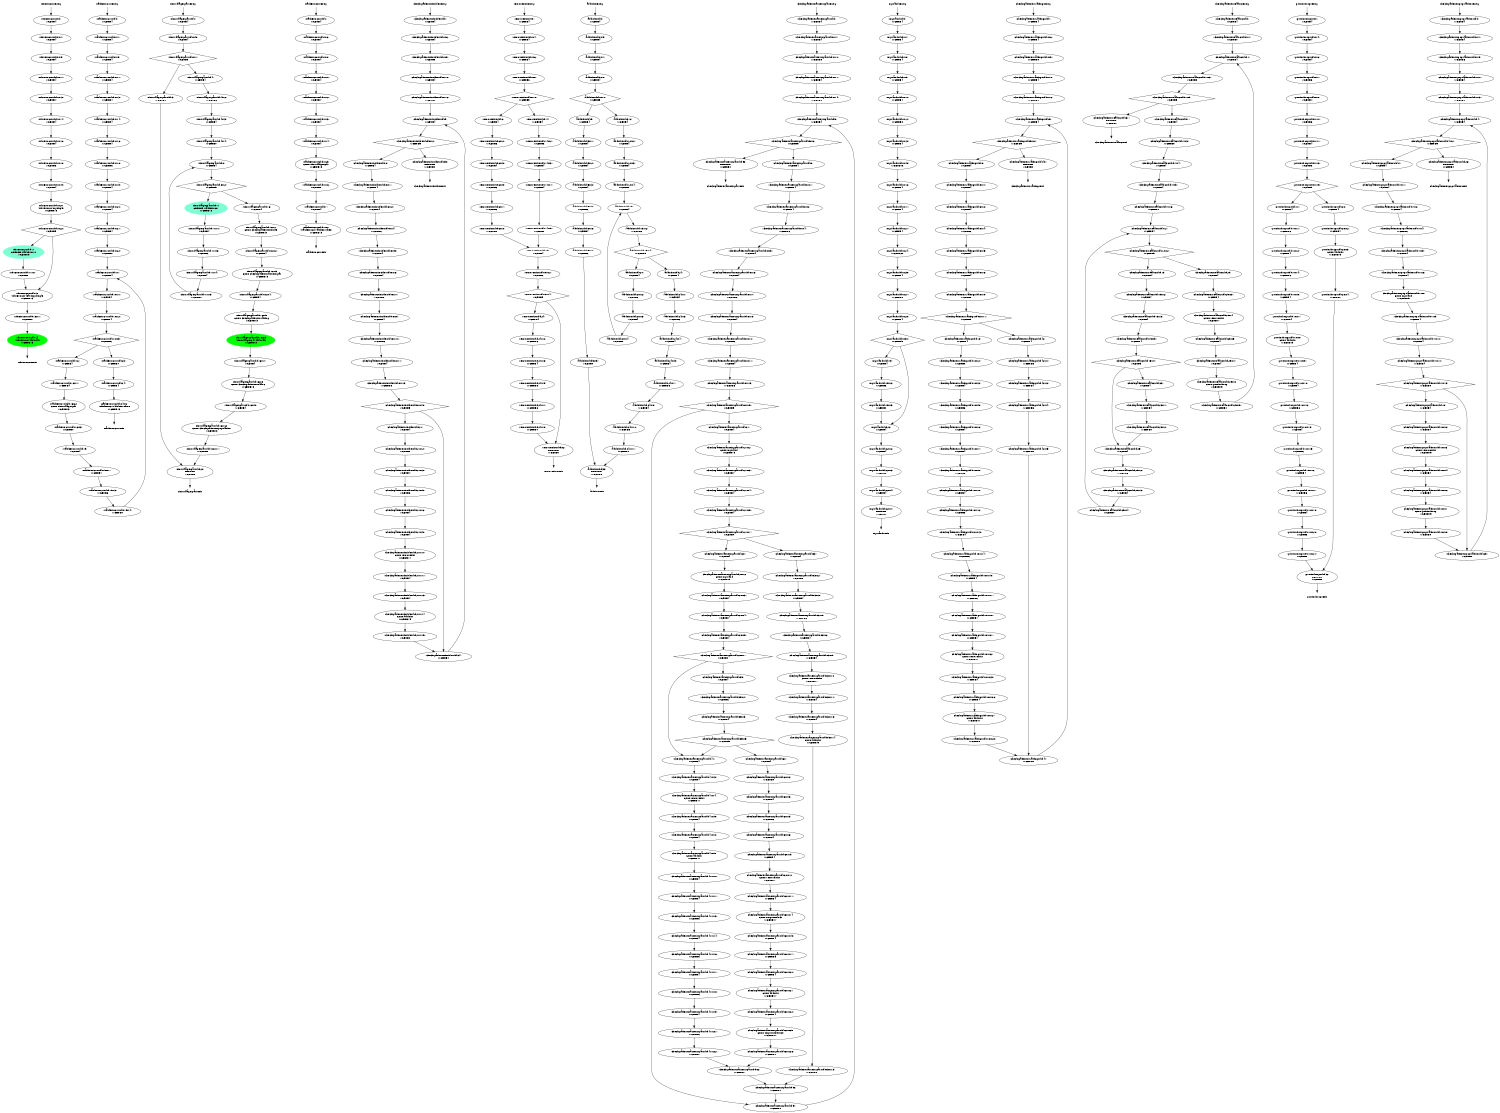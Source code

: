 digraph "CFG" {
fontsize=10;
orientation="portrait";
rankdir="TB";
size="10,8";
_thrFunc0___bb [fontsize=10, label="\"_thrFunc0___bb\"\nWCET=4", width="0.01"];
_thrFunc0___bb__7 [fontsize=10, label="\"_thrFunc0___bb__7\"\nWCET=4", width="0.01"];
_thrFunc0___bb__9 [fontsize=10, label="\"_thrFunc0___bb__9\"\nWCET=4", width="0.01"];
_thrFunc0___bb__11 [fontsize=10, label="\"_thrFunc0___bb__11\"\nWCET=4", width="0.01"];
_thrFunc0___bb__13 [fontsize=10, label="\"_thrFunc0___bb__13\"\nWCET=4", width="0.01"];
_thrFunc0___bb__14 [fontsize=10, label="\"_thrFunc0___bb__14\"\nWCET=4", width="0.01"];
_thrFunc0___bb__16 [fontsize=10, label="\"_thrFunc0___bb__16\"\nWCET=4", width="0.01"];
_thrFunc0___bb__18 [fontsize=10, label="\"_thrFunc0___bb__18\"\nWCET=6", width="0.01"];
_thrFunc0___bb__19 [fontsize=10, label="\"_thrFunc0___bb__19\"\nWCET=4", width="0.01"];
_thrFunc0___bb__20 [fontsize=10, label="_thrFunc0___bb__20\n(_thrFunc0_)mysingle\nWCET=13", width="0.01"];
_thrFunc0___bb__22 [fontsize=10, label="\"_thrFunc0___bb__22\"\nWCET=5", shape=diamond, width="0.01"];
_thrFunc0___bb11 [color=aquamarine, fontsize=10, label="_thrFunc0___bb11\nCREATE _taskFunc1_\nWCET=13", style=filled, width="0.01"];
_thrFunc0___bb11__1 [fontsize=10, label="\"_thrFunc0___bb11__1\"\nWCET=0", width="0.01"];
_thrFunc0___bb13 [fontsize=10, label="_thrFunc0___bb13\n(_thrFunc0_)leaving_single\nWCET=13", width="0.01"];
_thrFunc0___bb13__1 [fontsize=10, label="\"_thrFunc0___bb13__1\"\nWCET=0", width="0.01"];
_thrFunc0___bb14 [color=green, fontsize=10, label="_thrFunc0___bb14\n(_thrFunc0_)taskwait\nWCET=13", style=filled, width="0.01"];
_thrFunc0__entry [color="white", fontsize=10, height="0.01", label="_thrFunc0__entry", width="0.01"];
_thrFunc0__exit [color="white", fontsize=10, label="_thrFunc0__exit", width="0.01"];
_taskFunc1___bb [fontsize=10, label="\"_taskFunc1___bb\"\nWCET=4", width="0.01"];
_taskFunc1___bb__7 [fontsize=10, label="\"_taskFunc1___bb__7\"\nWCET=4", width="0.01"];
_taskFunc1___bb__9 [fontsize=10, label="\"_taskFunc1___bb__9\"\nWCET=4", width="0.01"];
_taskFunc1___bb__11 [fontsize=10, label="\"_taskFunc1___bb__11\"\nWCET=4", width="0.01"];
_taskFunc1___bb__13 [fontsize=10, label="\"_taskFunc1___bb__13\"\nWCET=4", width="0.01"];
_taskFunc1___bb__14 [fontsize=10, label="\"_taskFunc1___bb__14\"\nWCET=4", width="0.01"];
_taskFunc1___bb__16 [fontsize=10, label="\"_taskFunc1___bb__16\"\nWCET=4", width="0.01"];
_taskFunc1___bb__18 [fontsize=10, label="\"_taskFunc1___bb__18\"\nWCET=6", width="0.01"];
_taskFunc1___bb__19 [fontsize=10, label="\"_taskFunc1___bb__19\"\nWCET=4", width="0.01"];
_taskFunc1___bb__20 [fontsize=10, label="\"_taskFunc1___bb__20\"\nWCET=4", width="0.01"];
_taskFunc1___bb__21 [fontsize=10, label="\"_taskFunc1___bb__21\"\nWCET=4", width="0.01"];
_taskFunc1___bb__22 [fontsize=10, label="\"_taskFunc1___bb__22\"\nWCET=0", width="0.01"];
_taskFunc1___bb10 [fontsize=10, label="\"_taskFunc1___bb10\"\nWCET=4", width="0.01"];
_taskFunc1___bb10__1 [fontsize=10, label="\"_taskFunc1___bb10__1\"\nWCET=4", width="0.01"];
_taskFunc1___bb10__2 [fontsize=10, label="\"_taskFunc1___bb10__2\"\nWCET=4", width="0.01"];
_taskFunc1___bb10__5 [fontsize=10, label="\"_taskFunc1___bb10__5\"\nWCET=6", shape=diamond, width="0.01"];
_taskFunc1___bb16 [fontsize=10, label="\"_taskFunc1___bb16\"\nWCET=4", width="0.01"];
_taskFunc1___bb16__1 [fontsize=10, label="\"_taskFunc1___bb16__1\"\nWCET=4", width="0.01"];
_taskFunc1___bb16__2 [fontsize=10, label="_taskFunc1___bb16__2\nCALL sim_village_par\nWCET=13", width="0.01"];
_taskFunc1___bb16__3 [fontsize=10, label="\"_taskFunc1___bb16__3\"\nWCET=0", width="0.01"];
_taskFunc1___bb19 [fontsize=10, label="\"_taskFunc1___bb19\"\nWCET=4", width="0.01"];
_taskFunc1___bb19__1 [fontsize=10, label="\"_taskFunc1___bb19__1\"\nWCET=4", width="0.01"];
_taskFunc1___bb19__3 [fontsize=10, label="\"_taskFunc1___bb19__3\"\nWCET=6", width="0.01"];
_taskFunc1___bb19__4 [fontsize=10, label="\"_taskFunc1___bb19__4\"\nWCET=0", width="0.01"];
_taskFunc1___bb23 [fontsize=10, label="\"_taskFunc1___bb23\"\nWCET=0", width="0.01"];
_taskFunc1___bb24 [fontsize=10, label="\"_taskFunc1___bb24\"\nWCET=4", width="0.01"];
_taskFunc1___bb24__2 [fontsize=10, label="_taskFunc1___bb24__2\n(_taskFunc1_)taskenv_free\nWCET=13", width="0.01"];
_taskFunc1__entry [color="white", fontsize=10, height="0.01", label="_taskFunc1__entry", width="0.01"];
_taskFunc1__exit [color="white", fontsize=10, label="_taskFunc1__exit", width="0.01"];
sim_village_par__bb [fontsize=10, label="\"sim_village_par__bb\"\nWCET=4", width="0.01"];
sim_village_par__bb__5 [fontsize=10, label="\"sim_village_par__bb__5\"\nWCET=4", width="0.01"];
sim_village_par__bb__7 [fontsize=10, label="\"sim_village_par__bb__7\"\nWCET=5", shape=diamond, width="0.01"];
sim_village_par__bb3 [fontsize=10, label="\"sim_village_par__bb3\"\nWCET=0", width="0.01"];
sim_village_par__bb4 [fontsize=10, label="\"sim_village_par__bb4\"\nWCET=4", width="0.01"];
sim_village_par__bb4__2 [fontsize=10, label="\"sim_village_par__bb4__2\"\nWCET=6", width="0.01"];
sim_village_par__bb4__3 [fontsize=10, label="\"sim_village_par__bb4__3\"\nWCET=4", width="0.01"];
sim_village_par__bb4__4 [fontsize=10, label="\"sim_village_par__bb4__4\"\nWCET=0", width="0.01"];
sim_village_par__bb8 [fontsize=10, label="\"sim_village_par__bb8\"\nWCET=4", width="0.01"];
sim_village_par__bb8__2 [fontsize=10, label="\"sim_village_par__bb8__2\"\nWCET=5", shape=diamond, width="0.01"];
sim_village_par__bb11 [color=aquamarine, fontsize=10, label="sim_village_par__bb11\nCREATE _taskFunc0_\nWCET=13", style=filled, width="0.01"];
sim_village_par__bb11__1 [fontsize=10, label="\"sim_village_par__bb11__1\"\nWCET=4", width="0.01"];
sim_village_par__bb11__3 [fontsize=10, label="\"sim_village_par__bb11__3\"\nWCET=6", width="0.01"];
sim_village_par__bb11__4 [fontsize=10, label="\"sim_village_par__bb11__4\"\nWCET=4", width="0.01"];
sim_village_par__bb11__5 [fontsize=10, label="\"sim_village_par__bb11__5\"\nWCET=0", width="0.01"];
sim_village_par__bb16 [fontsize=10, label="\"sim_village_par__bb16\"\nWCET=4", width="0.01"];
sim_village_par__bb16__1 [fontsize=10, label="sim_village_par__bb16__1\nCALL check_patients_inside\nWCET=13", width="0.01"];
sim_village_par__bb16__2 [fontsize=10, label="\"sim_village_par__bb16__2\"\nWCET=4", width="0.01"];
sim_village_par__bb16__3 [fontsize=10, label="sim_village_par__bb16__3\nCALL check_patients_assess_par\nWCET=13", width="0.01"];
sim_village_par__bb16__4 [fontsize=10, label="\"sim_village_par__bb16__4\"\nWCET=4", width="0.01"];
sim_village_par__bb16__5 [fontsize=10, label="sim_village_par__bb16__5\nCALL check_patients_waiting\nWCET=13", width="0.01"];
sim_village_par__bb16__6 [color=green, fontsize=10, label="sim_village_par__bb16__6\n(sim_village_par)taskwait\nWCET=13", style=filled, width="0.01"];
sim_village_par__bb16__7 [fontsize=10, label="\"sim_village_par__bb16__7\"\nWCET=4", width="0.01"];
sim_village_par__bb16__8 [fontsize=10, label="sim_village_par__bb16__8\nCALL check_patients_realloc\nWCET=13", width="0.01"];
sim_village_par__bb16__9 [fontsize=10, label="\"sim_village_par__bb16__9\"\nWCET=4", width="0.01"];
sim_village_par__bb16__10 [fontsize=10, label="sim_village_par__bb16__10\nCALL check_patients_population\nWCET=13", width="0.01"];
sim_village_par__bb16__11 [fontsize=10, label="\"sim_village_par__bb16__11\"\nWCET=0", width="0.01"];
sim_village_par__bb22 [fontsize=10, label="\"sim_village_par__bb22\"\nRETURN\nWCET=0", width="0.01"];
sim_village_par_entry [color="white", fontsize=10, height="0.01", label="sim_village_par_entry", width="0.01"];
sim_village_par_exit [color="white", fontsize=10, label="sim_village_par_exit", width="0.01"];
_taskFunc0___bb [fontsize=10, label="\"_taskFunc0___bb\"\nWCET=4", width="0.01"];
_taskFunc0___bb__6 [fontsize=10, label="\"_taskFunc0___bb__6\"\nWCET=4", width="0.01"];
_taskFunc0___bb__8 [fontsize=10, label="\"_taskFunc0___bb__8\"\nWCET=4", width="0.01"];
_taskFunc0___bb__10 [fontsize=10, label="\"_taskFunc0___bb__10\"\nWCET=4", width="0.01"];
_taskFunc0___bb__12 [fontsize=10, label="\"_taskFunc0___bb__12\"\nWCET=4", width="0.01"];
_taskFunc0___bb__13 [fontsize=10, label="\"_taskFunc0___bb__13\"\nWCET=4", width="0.01"];
_taskFunc0___bb__14 [fontsize=10, label="\"_taskFunc0___bb__14\"\nWCET=4", width="0.01"];
_taskFunc0___bb__15 [fontsize=10, label="_taskFunc0___bb__15\nCALL sim_village_par\nWCET=13", width="0.01"];
_taskFunc0___bb__16 [fontsize=10, label="\"_taskFunc0___bb__16\"\nWCET=0", width="0.01"];
_taskFunc0___bb7 [fontsize=10, label="\"_taskFunc0___bb7\"\nWCET=4", width="0.01"];
_taskFunc0___bb7__2 [fontsize=10, label="_taskFunc0___bb7__2\n(_taskFunc0_)taskenv_free\nWCET=13", width="0.01"];
_taskFunc0__entry [color="white", fontsize=10, height="0.01", label="_taskFunc0__entry", width="0.01"];
_taskFunc0__exit [color="white", fontsize=10, label="_taskFunc0__exit", width="0.01"];
check_patients_inside__bb [fontsize=10, label="\"check_patients_inside__bb\"\nWCET=4", width="0.01"];
check_patients_inside__bb__6 [fontsize=10, label="\"check_patients_inside__bb__6\"\nWCET=4", width="0.01"];
check_patients_inside__bb__9 [fontsize=10, label="\"check_patients_inside__bb__9\"\nWCET=8", width="0.01"];
check_patients_inside__bb__10 [fontsize=10, label="\"check_patients_inside__bb__10\"\nWCET=4", width="0.01"];
check_patients_inside__bb__12 [fontsize=10, label="\"check_patients_inside__bb__12\"\nWCET=0", width="0.01"];
check_patients_inside__bb5 [fontsize=10, label="\"check_patients_inside__bb5\"\nWCET=4", width="0.01"];
check_patients_inside__bb5__2 [fontsize=10, label="\"check_patients_inside__bb5__2\"\nWCET=5", shape=diamond, width="0.01"];
check_patients_inside__bb8 [fontsize=10, label="\"check_patients_inside__bb8\"\nWCET=4", width="0.01"];
check_patients_inside__bb8__1 [fontsize=10, label="\"check_patients_inside__bb8__1\"\nWCET=4", width="0.01"];
check_patients_inside__bb8__2 [fontsize=10, label="\"check_patients_inside__bb8__2\"\nWCET=4", width="0.01"];
check_patients_inside__bb8__4 [fontsize=10, label="\"check_patients_inside__bb8__4\"\nWCET=6", width="0.01"];
check_patients_inside__bb8__5 [fontsize=10, label="\"check_patients_inside__bb8__5\"\nWCET=4", width="0.01"];
check_patients_inside__bb8__6 [fontsize=10, label="\"check_patients_inside__bb8__6\"\nWCET=4", width="0.01"];
check_patients_inside__bb8__7 [fontsize=10, label="\"check_patients_inside__bb8__7\"\nWCET=6", width="0.01"];
check_patients_inside__bb8__8 [fontsize=10, label="\"check_patients_inside__bb8__8\"\nWCET=4", width="0.01"];
check_patients_inside__bb8__10 [fontsize=10, label="\"check_patients_inside__bb8__10\"\nWCET=6", width="0.01"];
check_patients_inside__bb8__11 [fontsize=10, label="\"check_patients_inside__bb8__11\"\nWCET=4", width="0.01"];
check_patients_inside__bb8__13 [fontsize=10, label="\"check_patients_inside__bb8__13\"\nWCET=6", width="0.01"];
check_patients_inside__bb8__15 [fontsize=10, label="\"check_patients_inside__bb8__15\"\nWCET=5", shape=diamond, width="0.01"];
check_patients_inside__bb21 [fontsize=10, label="\"check_patients_inside__bb21\"\nWCET=4", width="0.01"];
check_patients_inside__bb21__2 [fontsize=10, label="\"check_patients_inside__bb21__2\"\nWCET=8", width="0.01"];
check_patients_inside__bb21__3 [fontsize=10, label="\"check_patients_inside__bb21__3\"\nWCET=4", width="0.01"];
check_patients_inside__bb21__5 [fontsize=10, label="\"check_patients_inside__bb21__5\"\nWCET=6", width="0.01"];
check_patients_inside__bb21__6 [fontsize=10, label="\"check_patients_inside__bb21__6\"\nWCET=4", width="0.01"];
check_patients_inside__bb21__9 [fontsize=10, label="\"check_patients_inside__bb21__9\"\nWCET=4", width="0.01"];
check_patients_inside__bb21__10 [fontsize=10, label="check_patients_inside__bb21__10\nCALL removeList\nWCET=17", width="0.01"];
check_patients_inside__bb21__11 [fontsize=10, label="\"check_patients_inside__bb21__11\"\nWCET=4", width="0.01"];
check_patients_inside__bb21__13 [fontsize=10, label="\"check_patients_inside__bb21__13\"\nWCET=4", width="0.01"];
check_patients_inside__bb21__14 [fontsize=10, label="check_patients_inside__bb21__14\nCALL addList\nWCET=15", width="0.01"];
check_patients_inside__bb21__15 [fontsize=10, label="\"check_patients_inside__bb21__15\"\nWCET=0", width="0.01"];
check_patients_inside__bb34 [fontsize=10, label="\"check_patients_inside__bb34\"\nWCET=0", width="0.01"];
check_patients_inside__bb35 [fontsize=10, label="\"check_patients_inside__bb35\"\nRETURN\nWCET=0", width="0.01"];
check_patients_inside_entry [color="white", fontsize=10, height="0.01", label="check_patients_inside_entry", width="0.01"];
check_patients_inside_exit [color="white", fontsize=10, label="check_patients_inside_exit", width="0.01"];
removeList__bb [fontsize=10, label="\"removeList__bb\"\nWCET=4", width="0.01"];
removeList__bb__4 [fontsize=10, label="\"removeList__bb__4\"\nWCET=4", width="0.01"];
removeList__bb__6 [fontsize=10, label="\"removeList__bb__6\"\nWCET=4", width="0.01"];
removeList__bb__8 [fontsize=10, label="\"removeList__bb__8\"\nWCET=6", width="0.01"];
removeList__bb__10 [fontsize=10, label="\"removeList__bb__10\"\nWCET=5", shape=diamond, width="0.01"];
removeList__bb6 [fontsize=10, label="\"removeList__bb6\"\nWCET=4", width="0.01"];
removeList__bb6__2 [fontsize=10, label="\"removeList__bb6__2\"\nWCET=6", width="0.01"];
removeList__bb6__3 [fontsize=10, label="\"removeList__bb6__3\"\nWCET=4", width="0.01"];
removeList__bb6__5 [fontsize=10, label="\"removeList__bb6__5\"\nWCET=6", width="0.01"];
removeList__bb6__7 [fontsize=10, label="\"removeList__bb6__7\"\nWCET=6", width="0.01"];
removeList__bb6__8 [fontsize=10, label="\"removeList__bb6__8\"\nWCET=0", width="0.01"];
removeList__bb14 [fontsize=10, label="\"removeList__bb14\"\nWCET=4", width="0.01"];
removeList__bb14__2 [fontsize=10, label="\"removeList__bb14__2\"\nWCET=6", width="0.01"];
removeList__bb14__3 [fontsize=10, label="\"removeList__bb14__3\"\nWCET=4", width="0.01"];
removeList__bb14__4 [fontsize=10, label="\"removeList__bb14__4\"\nWCET=4", width="0.01"];
removeList__bb14__5 [fontsize=10, label="\"removeList__bb14__5\"\nWCET=0", width="0.01"];
removeList__bb19 [fontsize=10, label="\"removeList__bb19\"\nWCET=4", width="0.01"];
removeList__bb19__2 [fontsize=10, label="\"removeList__bb19__2\"\nWCET=6", width="0.01"];
removeList__bb19__4 [fontsize=10, label="\"removeList__bb19__4\"\nWCET=5", shape=diamond, width="0.01"];
removeList__bb24 [fontsize=10, label="\"removeList__bb24\"\nWCET=4", width="0.01"];
removeList__bb24__2 [fontsize=10, label="\"removeList__bb24__2\"\nWCET=6", width="0.01"];
removeList__bb24__3 [fontsize=10, label="\"removeList__bb24__3\"\nWCET=4", width="0.01"];
removeList__bb24__5 [fontsize=10, label="\"removeList__bb24__5\"\nWCET=6", width="0.01"];
removeList__bb24__7 [fontsize=10, label="\"removeList__bb24__7\"\nWCET=6", width="0.01"];
removeList__bb24__8 [fontsize=10, label="\"removeList__bb24__8\"\nWCET=0", width="0.01"];
removeList__bb32 [fontsize=10, label="\"removeList__bb32\"\nRETURN\nWCET=0", width="0.01"];
removeList_entry [color="white", fontsize=10, height="0.01", label="removeList_entry", width="0.01"];
removeList_exit [color="white", fontsize=10, label="removeList_exit", width="0.01"];
addList__bb [fontsize=10, label="\"addList__bb\"\nWCET=4", width="0.01"];
addList__bb__5 [fontsize=10, label="\"addList__bb__5\"\nWCET=4", width="0.01"];
addList__bb__7 [fontsize=10, label="\"addList__bb__7\"\nWCET=4", width="0.01"];
addList__bb__8 [fontsize=10, label="\"addList__bb__8\"\nWCET=4", width="0.01"];
addList__bb__10 [fontsize=10, label="\"addList__bb__10\"\nWCET=5", shape=diamond, width="0.01"];
addList__bb5 [fontsize=10, label="\"addList__bb5\"\nWCET=4", width="0.01"];
addList__bb5__1 [fontsize=10, label="\"addList__bb5__1\"\nWCET=4", width="0.01"];
addList__bb5__2 [fontsize=10, label="\"addList__bb5__2\"\nWCET=4", width="0.01"];
addList__bb5__3 [fontsize=10, label="\"addList__bb5__3\"\nWCET=4", width="0.01"];
addList__bb5__5 [fontsize=10, label="\"addList__bb5__5\"\nWCET=6", width="0.01"];
addList__bb5__6 [fontsize=10, label="\"addList__bb5__6\"\nWCET=4", width="0.01"];
addList__bb5__8 [fontsize=10, label="\"addList__bb5__8\"\nWCET=6", width="0.01"];
addList__bb5__9 [fontsize=10, label="\"addList__bb5__9\"\nWCET=0", width="0.01"];
addList__bb12 [fontsize=10, label="\"addList__bb12\"\nWCET=4", width="0.01"];
addList__bb12__2 [fontsize=10, label="\"addList__bb12__2\"\nWCET=4", width="0.01"];
addList__bb12__3 [fontsize=10, label="\"addList__bb12__3\"\nWCET=4", width="0.01"];
addList__bb12__4 [fontsize=10, label="\"addList__bb12__4\"\nWCET=0", width="0.01"];
addList__bb15 [fontsize=10, label="\"addList__bb15\"\nWCET=4", width="0.01"];
addList__bb15__2 [fontsize=10, label="\"addList__bb15__2\"\nWCET=6", width="0.01"];
addList__bb15__4 [fontsize=10, label="\"addList__bb15__4\"\nWCET=5", shape=diamond, width="0.01"];
addList__bb20 [fontsize=10, label="\"addList__bb20\"\nWCET=4", width="0.01"];
addList__bb20__2 [fontsize=10, label="\"addList__bb20__2\"\nWCET=6", width="0.01"];
addList__bb20__3 [fontsize=10, label="\"addList__bb20__3\"\nWCET=4", width="0.01"];
addList__bb20__4 [fontsize=10, label="\"addList__bb20__4\"\nWCET=0", width="0.01"];
addList__bb24 [fontsize=10, label="\"addList__bb24\"\nWCET=4", width="0.01"];
addList__bb24__1 [fontsize=10, label="\"addList__bb24__1\"\nWCET=4", width="0.01"];
addList__bb24__3 [fontsize=10, label="\"addList__bb24__3\"\nWCET=6", width="0.01"];
addList__bb24__4 [fontsize=10, label="\"addList__bb24__4\"\nWCET=4", width="0.01"];
addList__bb24__5 [fontsize=10, label="\"addList__bb24__5\"\nWCET=4", width="0.01"];
addList__bb24__7 [fontsize=10, label="\"addList__bb24__7\"\nWCET=6", width="0.01"];
addList__bb24__8 [fontsize=10, label="\"addList__bb24__8\"\nWCET=4", width="0.01"];
addList__bb24__10 [fontsize=10, label="\"addList__bb24__10\"\nWCET=6", width="0.01"];
addList__bb24__11 [fontsize=10, label="\"addList__bb24__11\"\nWCET=0", width="0.01"];
addList__bb33 [fontsize=10, label="\"addList__bb33\"\nRETURN\nWCET=0", width="0.01"];
addList_entry [color="white", fontsize=10, height="0.01", label="addList_entry", width="0.01"];
addList_exit [color="white", fontsize=10, label="addList_exit", width="0.01"];
check_patients_assess_par__bb [fontsize=10, label="\"check_patients_assess_par__bb\"\nWCET=4", width="0.01"];
check_patients_assess_par__bb__7 [fontsize=10, label="\"check_patients_assess_par__bb__7\"\nWCET=4", width="0.01"];
check_patients_assess_par__bb__10 [fontsize=10, label="\"check_patients_assess_par__bb__10\"\nWCET=8", width="0.01"];
check_patients_assess_par__bb__11 [fontsize=10, label="\"check_patients_assess_par__bb__11\"\nWCET=4", width="0.01"];
check_patients_assess_par__bb__14 [fontsize=10, label="\"check_patients_assess_par__bb__14\"\nWCET=0", width="0.01"];
check_patients_assess_par__bb5 [fontsize=10, label="\"check_patients_assess_par__bb5\"\nWCET=4", width="0.01"];
check_patients_assess_par__bb5__2 [fontsize=10, label="\"check_patients_assess_par__bb5__2\"\nWCET=5", shape=diamond, width="0.01"];
check_patients_assess_par__bb8 [fontsize=10, label="\"check_patients_assess_par__bb8\"\nWCET=4", width="0.01"];
check_patients_assess_par__bb8__1 [fontsize=10, label="\"check_patients_assess_par__bb8__1\"\nWCET=4", width="0.01"];
check_patients_assess_par__bb8__2 [fontsize=10, label="\"check_patients_assess_par__bb8__2\"\nWCET=4", width="0.01"];
check_patients_assess_par__bb8__4 [fontsize=10, label="\"check_patients_assess_par__bb8__4\"\nWCET=6", width="0.01"];
check_patients_assess_par__bb8__5 [fontsize=10, label="\"check_patients_assess_par__bb8__5\"\nWCET=4", width="0.01"];
check_patients_assess_par__bb8__6 [fontsize=10, label="\"check_patients_assess_par__bb8__6\"\nWCET=4", width="0.01"];
check_patients_assess_par__bb8__7 [fontsize=10, label="\"check_patients_assess_par__bb8__7\"\nWCET=6", width="0.01"];
check_patients_assess_par__bb8__8 [fontsize=10, label="\"check_patients_assess_par__bb8__8\"\nWCET=4", width="0.01"];
check_patients_assess_par__bb8__10 [fontsize=10, label="\"check_patients_assess_par__bb8__10\"\nWCET=6", width="0.01"];
check_patients_assess_par__bb8__11 [fontsize=10, label="\"check_patients_assess_par__bb8__11\"\nWCET=4", width="0.01"];
check_patients_assess_par__bb8__13 [fontsize=10, label="\"check_patients_assess_par__bb8__13\"\nWCET=6", width="0.01"];
check_patients_assess_par__bb8__15 [fontsize=10, label="\"check_patients_assess_par__bb8__15\"\nWCET=5", shape=diamond, width="0.01"];
check_patients_assess_par__bb21 [fontsize=10, label="\"check_patients_assess_par__bb21\"\nWCET=4", width="0.01"];
check_patients_assess_par__bb21__2 [fontsize=10, label="check_patients_assess_par__bb21__2\nCALL my_rand\nWCET=15", width="0.01"];
check_patients_assess_par__bb21__3 [fontsize=10, label="\"check_patients_assess_par__bb21__3\"\nWCET=4", width="0.01"];
check_patients_assess_par__bb21__4 [fontsize=10, label="\"check_patients_assess_par__bb21__4\"\nWCET=4", width="0.01"];
check_patients_assess_par__bb21__5 [fontsize=10, label="\"check_patients_assess_par__bb21__5\"\nWCET=4", width="0.01"];
check_patients_assess_par__bb21__7 [fontsize=10, label="\"check_patients_assess_par__bb21__7\"\nWCET=0", shape=diamond, width="0.01"];
check_patients_assess_par__bb28 [fontsize=10, label="\"check_patients_assess_par__bb28\"\nWCET=4", width="0.01"];
check_patients_assess_par__bb28__2 [fontsize=10, label="check_patients_assess_par__bb28__2\nCALL my_rand\nWCET=15", width="0.01"];
check_patients_assess_par__bb28__3 [fontsize=10, label="\"check_patients_assess_par__bb28__3\"\nWCET=4", width="0.01"];
check_patients_assess_par__bb28__4 [fontsize=10, label="\"check_patients_assess_par__bb28__4\"\nWCET=4", width="0.01"];
check_patients_assess_par__bb28__5 [fontsize=10, label="\"check_patients_assess_par__bb28__5\"\nWCET=4", width="0.01"];
check_patients_assess_par__bb28__7 [fontsize=10, label="\"check_patients_assess_par__bb28__7\"\nWCET=0", shape=diamond, width="0.01"];
check_patients_assess_par__bb35 [fontsize=10, label="\"check_patients_assess_par__bb35\"\nWCET=4", width="0.01"];
check_patients_assess_par__bb35__2 [fontsize=10, label="\"check_patients_assess_par__bb35__2\"\nWCET=6", width="0.01"];
check_patients_assess_par__bb35__3 [fontsize=10, label="\"check_patients_assess_par__bb35__3\"\nWCET=4", width="0.01"];
check_patients_assess_par__bb35__5 [fontsize=10, label="\"check_patients_assess_par__bb35__5\"\nWCET=5", shape=diamond, width="0.01"];
check_patients_assess_par__bb41 [fontsize=10, label="\"check_patients_assess_par__bb41\"\nWCET=4", width="0.01"];
check_patients_assess_par__bb41__3 [fontsize=10, label="\"check_patients_assess_par__bb41__3\"\nWCET=4", width="0.01"];
check_patients_assess_par__bb41__4 [fontsize=10, label="check_patients_assess_par__bb41__4\nCALL removeList\nWCET=17", width="0.01"];
check_patients_assess_par__bb41__5 [fontsize=10, label="\"check_patients_assess_par__bb41__5\"\nWCET=4", width="0.01"];
check_patients_assess_par__bb41__8 [fontsize=10, label="\"check_patients_assess_par__bb41__8\"\nWCET=4", width="0.01"];
check_patients_assess_par__bb41__9 [fontsize=10, label="check_patients_assess_par__bb41__9\nCALL addList\nWCET=17", width="0.01"];
check_patients_assess_par__bb41__10 [fontsize=10, label="\"check_patients_assess_par__bb41__10\"\nWCET=4", width="0.01"];
check_patients_assess_par__bb41__11 [fontsize=10, label="\"check_patients_assess_par__bb41__11\"\nWCET=4", width="0.01"];
check_patients_assess_par__bb41__13 [fontsize=10, label="\"check_patients_assess_par__bb41__13\"\nWCET=6", width="0.01"];
check_patients_assess_par__bb41__14 [fontsize=10, label="\"check_patients_assess_par__bb41__14\"\nWCET=4", width="0.01"];
check_patients_assess_par__bb41__16 [fontsize=10, label="\"check_patients_assess_par__bb41__16\"\nWCET=6", width="0.01"];
check_patients_assess_par__bb41__17 [fontsize=10, label="\"check_patients_assess_par__bb41__17\"\nWCET=4", width="0.01"];
check_patients_assess_par__bb41__18 [fontsize=10, label="\"check_patients_assess_par__bb41__18\"\nWCET=6", width="0.01"];
check_patients_assess_par__bb41__19 [fontsize=10, label="\"check_patients_assess_par__bb41__19\"\nWCET=4", width="0.01"];
check_patients_assess_par__bb41__21 [fontsize=10, label="\"check_patients_assess_par__bb41__21\"\nWCET=6", width="0.01"];
check_patients_assess_par__bb41__22 [fontsize=10, label="\"check_patients_assess_par__bb41__22\"\nWCET=0", width="0.01"];
check_patients_assess_par__bb60 [fontsize=10, label="\"check_patients_assess_par__bb60\"\nWCET=4", width="0.01"];
check_patients_assess_par__bb60__2 [fontsize=10, label="\"check_patients_assess_par__bb60__2\"\nWCET=8", width="0.01"];
check_patients_assess_par__bb60__3 [fontsize=10, label="\"check_patients_assess_par__bb60__3\"\nWCET=4", width="0.01"];
check_patients_assess_par__bb60__5 [fontsize=10, label="\"check_patients_assess_par__bb60__5\"\nWCET=6", width="0.01"];
check_patients_assess_par__bb60__6 [fontsize=10, label="\"check_patients_assess_par__bb60__6\"\nWCET=4", width="0.01"];
check_patients_assess_par__bb60__9 [fontsize=10, label="\"check_patients_assess_par__bb60__9\"\nWCET=4", width="0.01"];
check_patients_assess_par__bb60__10 [fontsize=10, label="check_patients_assess_par__bb60__10\nCALL removeList\nWCET=17", width="0.01"];
check_patients_assess_par__bb60__11 [fontsize=10, label="\"check_patients_assess_par__bb60__11\"\nWCET=4", width="0.01"];
check_patients_assess_par__bb60__14 [fontsize=10, label="check_patients_assess_par__bb60__14\nCALL omp_set_lock\nWCET=17", width="0.01"];
check_patients_assess_par__bb60__15 [fontsize=10, label="\"check_patients_assess_par__bb60__15\"\nWCET=4", width="0.01"];
check_patients_assess_par__bb60__17 [fontsize=10, label="\"check_patients_assess_par__bb60__17\"\nWCET=6", width="0.01"];
check_patients_assess_par__bb60__20 [fontsize=10, label="\"check_patients_assess_par__bb60__20\"\nWCET=4", width="0.01"];
check_patients_assess_par__bb60__21 [fontsize=10, label="check_patients_assess_par__bb60__21\nCALL addList\nWCET=17", width="0.01"];
check_patients_assess_par__bb60__22 [fontsize=10, label="\"check_patients_assess_par__bb60__22\"\nWCET=4", width="0.01"];
check_patients_assess_par__bb60__25 [fontsize=10, label="check_patients_assess_par__bb60__25\nCALL omp_unset_lock\nWCET=17", width="0.01"];
check_patients_assess_par__bb60__26 [fontsize=10, label="\"check_patients_assess_par__bb60__26\"\nWCET=0", width="0.01"];
check_patients_assess_par__bb82 [fontsize=10, label="\"check_patients_assess_par__bb82\"\nWCET=0", width="0.01"];
check_patients_assess_par__bb83 [fontsize=10, label="\"check_patients_assess_par__bb83\"\nWCET=4", width="0.01"];
check_patients_assess_par__bb83__2 [fontsize=10, label="\"check_patients_assess_par__bb83__2\"\nWCET=8", width="0.01"];
check_patients_assess_par__bb83__3 [fontsize=10, label="\"check_patients_assess_par__bb83__3\"\nWCET=4", width="0.01"];
check_patients_assess_par__bb83__5 [fontsize=10, label="\"check_patients_assess_par__bb83__5\"\nWCET=6", width="0.01"];
check_patients_assess_par__bb83__6 [fontsize=10, label="\"check_patients_assess_par__bb83__6\"\nWCET=4", width="0.01"];
check_patients_assess_par__bb83__9 [fontsize=10, label="\"check_patients_assess_par__bb83__9\"\nWCET=4", width="0.01"];
check_patients_assess_par__bb83__10 [fontsize=10, label="check_patients_assess_par__bb83__10\nCALL removeList\nWCET=17", width="0.01"];
check_patients_assess_par__bb83__11 [fontsize=10, label="\"check_patients_assess_par__bb83__11\"\nWCET=4", width="0.01"];
check_patients_assess_par__bb83__13 [fontsize=10, label="\"check_patients_assess_par__bb83__13\"\nWCET=4", width="0.01"];
check_patients_assess_par__bb83__14 [fontsize=10, label="check_patients_assess_par__bb83__14\nCALL addList\nWCET=15", width="0.01"];
check_patients_assess_par__bb83__15 [fontsize=10, label="\"check_patients_assess_par__bb83__15\"\nWCET=0", width="0.01"];
check_patients_assess_par__bb96 [fontsize=10, label="\"check_patients_assess_par__bb96\"\nWCET=0", width="0.01"];
check_patients_assess_par__bb97 [fontsize=10, label="\"check_patients_assess_par__bb97\"\nWCET=0", width="0.01"];
check_patients_assess_par__bb98 [fontsize=10, label="\"check_patients_assess_par__bb98\"\nRETURN\nWCET=0", width="0.01"];
check_patients_assess_par_entry [color="white", fontsize=10, height="0.01", label="check_patients_assess_par_entry", width="0.01"];
check_patients_assess_par_exit [color="white", fontsize=10, label="check_patients_assess_par_exit", width="0.01"];
my_rand__bb [fontsize=10, label="\"my_rand__bb\"\nWCET=4", width="0.01"];
my_rand__bb__7 [fontsize=10, label="\"my_rand__bb__7\"\nWCET=4", width="0.01"];
my_rand__bb__8 [fontsize=10, label="\"my_rand__bb__8\"\nWCET=4", width="0.01"];
my_rand__bb__9 [fontsize=10, label="\"my_rand__bb__9\"\nWCET=4", width="0.01"];
my_rand__bb__10 [fontsize=10, label="\"my_rand__bb__10\"\nWCET=4", width="0.01"];
my_rand__bb__12 [fontsize=10, label="\"my_rand__bb__12\"\nWCET=8", width="0.01"];
my_rand__bb__13 [fontsize=10, label="\"my_rand__bb__13\"\nWCET=4", width="0.01"];
my_rand__bb__15 [fontsize=10, label="\"my_rand__bb__15\"\nWCET=16", width="0.01"];
my_rand__bb__16 [fontsize=10, label="\"my_rand__bb__16\"\nWCET=4", width="0.01"];
my_rand__bb__17 [fontsize=10, label="\"my_rand__bb__17\"\nWCET=4", width="0.01"];
my_rand__bb__21 [fontsize=10, label="\"my_rand__bb__21\"\nWCET=4", width="0.01"];
my_rand__bb__24 [fontsize=10, label="\"my_rand__bb__24\"\nWCET=20", width="0.01"];
my_rand__bb__25 [fontsize=10, label="\"my_rand__bb__25\"\nWCET=4", width="0.01"];
my_rand__bb__27 [fontsize=10, label="\"my_rand__bb__27\"\nWCET=8", width="0.01"];
my_rand__bb__28 [fontsize=10, label="\"my_rand__bb__28\"\nWCET=4", width="0.01"];
my_rand__bb__30 [fontsize=10, label="\"my_rand__bb__30\"\nWCET=5", shape=diamond, width="0.01"];
my_rand__bb19 [fontsize=10, label="\"my_rand__bb19\"\nWCET=4", width="0.01"];
my_rand__bb19__2 [fontsize=10, label="\"my_rand__bb19__2\"\nWCET=6", width="0.01"];
my_rand__bb19__3 [fontsize=10, label="\"my_rand__bb19__3\"\nWCET=0", width="0.01"];
my_rand__bb22 [fontsize=10, label="\"my_rand__bb22\"\nWCET=4", width="0.01"];
my_rand__bb22__2 [fontsize=10, label="\"my_rand__bb22__2\"\nWCET=4", width="0.01"];
my_rand__bb22__3 [fontsize=10, label="\"my_rand__bb22__3\"\nWCET=8", width="0.01"];
my_rand__bb22__4 [fontsize=10, label="\"my_rand__bb22__4\"\nWCET=4", width="0.01"];
my_rand__bb22__7 [fontsize=10, label="\"my_rand__bb22__7\"\nRETURN\nWCET=0", width="0.01"];
my_rand_entry [color="white", fontsize=10, height="0.01", label="my_rand_entry", width="0.01"];
my_rand_exit [color="white", fontsize=10, label="my_rand_exit", width="0.01"];
check_patients_waiting__bb [fontsize=10, label="\"check_patients_waiting__bb\"\nWCET=4", width="0.01"];
check_patients_waiting__bb__6 [fontsize=10, label="\"check_patients_waiting__bb__6\"\nWCET=4", width="0.01"];
check_patients_waiting__bb__9 [fontsize=10, label="\"check_patients_waiting__bb__9\"\nWCET=8", width="0.01"];
check_patients_waiting__bb__10 [fontsize=10, label="\"check_patients_waiting__bb__10\"\nWCET=4", width="0.01"];
check_patients_waiting__bb__12 [fontsize=10, label="\"check_patients_waiting__bb__12\"\nWCET=0", width="0.01"];
check_patients_waiting__bb5 [fontsize=10, label="\"check_patients_waiting__bb5\"\nWCET=4", width="0.01"];
check_patients_waiting__bb5__2 [fontsize=10, label="\"check_patients_waiting__bb5__2\"\nWCET=5", shape=diamond, width="0.01"];
check_patients_waiting__bb8 [fontsize=10, label="\"check_patients_waiting__bb8\"\nWCET=4", width="0.01"];
check_patients_waiting__bb8__1 [fontsize=10, label="\"check_patients_waiting__bb8__1\"\nWCET=4", width="0.01"];
check_patients_waiting__bb8__2 [fontsize=10, label="\"check_patients_waiting__bb8__2\"\nWCET=4", width="0.01"];
check_patients_waiting__bb8__4 [fontsize=10, label="\"check_patients_waiting__bb8__4\"\nWCET=6", width="0.01"];
check_patients_waiting__bb8__5 [fontsize=10, label="\"check_patients_waiting__bb8__5\"\nWCET=4", width="0.01"];
check_patients_waiting__bb8__6 [fontsize=10, label="\"check_patients_waiting__bb8__6\"\nWCET=4", width="0.01"];
check_patients_waiting__bb8__9 [fontsize=10, label="\"check_patients_waiting__bb8__9\"\nWCET=8", width="0.01"];
check_patients_waiting__bb8__11 [fontsize=10, label="\"check_patients_waiting__bb8__11\"\nWCET=5", shape=diamond, width="0.01"];
check_patients_waiting__bb18 [fontsize=10, label="\"check_patients_waiting__bb18\"\nWCET=4", width="0.01"];
check_patients_waiting__bb18__2 [fontsize=10, label="\"check_patients_waiting__bb18__2\"\nWCET=8", width="0.01"];
check_patients_waiting__bb18__3 [fontsize=10, label="\"check_patients_waiting__bb18__3\"\nWCET=4", width="0.01"];
check_patients_waiting__bb18__5 [fontsize=10, label="\"check_patients_waiting__bb18__5\"\nWCET=6", width="0.01"];
check_patients_waiting__bb18__6 [fontsize=10, label="\"check_patients_waiting__bb18__6\"\nWCET=4", width="0.01"];
check_patients_waiting__bb18__7 [fontsize=10, label="\"check_patients_waiting__bb18__7\"\nWCET=4", width="0.01"];
check_patients_waiting__bb18__9 [fontsize=10, label="\"check_patients_waiting__bb18__9\"\nWCET=6", width="0.01"];
check_patients_waiting__bb18__10 [fontsize=10, label="\"check_patients_waiting__bb18__10\"\nWCET=4", width="0.01"];
check_patients_waiting__bb18__12 [fontsize=10, label="\"check_patients_waiting__bb18__12\"\nWCET=6", width="0.01"];
check_patients_waiting__bb18__13 [fontsize=10, label="\"check_patients_waiting__bb18__13\"\nWCET=4", width="0.01"];
check_patients_waiting__bb18__14 [fontsize=10, label="\"check_patients_waiting__bb18__14\"\nWCET=6", width="0.01"];
check_patients_waiting__bb18__15 [fontsize=10, label="\"check_patients_waiting__bb18__15\"\nWCET=4", width="0.01"];
check_patients_waiting__bb18__17 [fontsize=10, label="\"check_patients_waiting__bb18__17\"\nWCET=6", width="0.01"];
check_patients_waiting__bb18__18 [fontsize=10, label="\"check_patients_waiting__bb18__18\"\nWCET=4", width="0.01"];
check_patients_waiting__bb18__21 [fontsize=10, label="\"check_patients_waiting__bb18__21\"\nWCET=4", width="0.01"];
check_patients_waiting__bb18__22 [fontsize=10, label="check_patients_waiting__bb18__22\nCALL removeList\nWCET=17", width="0.01"];
check_patients_waiting__bb18__23 [fontsize=10, label="\"check_patients_waiting__bb18__23\"\nWCET=4", width="0.01"];
check_patients_waiting__bb18__26 [fontsize=10, label="\"check_patients_waiting__bb18__26\"\nWCET=4", width="0.01"];
check_patients_waiting__bb18__27 [fontsize=10, label="check_patients_waiting__bb18__27\nCALL addList\nWCET=17", width="0.01"];
check_patients_waiting__bb18__28 [fontsize=10, label="\"check_patients_waiting__bb18__28\"\nWCET=0", width="0.01"];
check_patients_waiting__bb42 [fontsize=10, label="\"check_patients_waiting__bb42\"\nWCET=4", width="0.01"];
check_patients_waiting__bb42__1 [fontsize=10, label="\"check_patients_waiting__bb42__1\"\nWCET=6", width="0.01"];
check_patients_waiting__bb42__2 [fontsize=10, label="\"check_patients_waiting__bb42__2\"\nWCET=4", width="0.01"];
check_patients_waiting__bb42__4 [fontsize=10, label="\"check_patients_waiting__bb42__4\"\nWCET=6", width="0.01"];
check_patients_waiting__bb42__5 [fontsize=10, label="\"check_patients_waiting__bb42__5\"\nWCET=0", width="0.01"];
check_patients_waiting__bb47 [fontsize=10, label="\"check_patients_waiting__bb47\"\nWCET=0", width="0.01"];
check_patients_waiting__bb48 [fontsize=10, label="\"check_patients_waiting__bb48\"\nRETURN\nWCET=0", width="0.01"];
check_patients_waiting_entry [color="white", fontsize=10, height="0.01", label="check_patients_waiting_entry", width="0.01"];
check_patients_waiting_exit [color="white", fontsize=10, label="check_patients_waiting_exit", width="0.01"];
check_patients_realloc__bb [fontsize=10, label="\"check_patients_realloc__bb\"\nWCET=4", width="0.01"];
check_patients_realloc__bb__7 [fontsize=10, label="\"check_patients_realloc__bb__7\"\nWCET=0", width="0.01"];
check_patients_realloc__bb1 [fontsize=10, label="\"check_patients_realloc__bb1\"\nWCET=4", width="0.01"];
check_patients_realloc__bb1__3 [fontsize=10, label="\"check_patients_realloc__bb1__3\"\nWCET=8", width="0.01"];
check_patients_realloc__bb1__5 [fontsize=10, label="\"check_patients_realloc__bb1__5\"\nWCET=5", shape=diamond, width="0.01"];
check_patients_realloc__bb7 [fontsize=10, label="\"check_patients_realloc__bb7\"\nWCET=4", width="0.01"];
check_patients_realloc__bb7__3 [fontsize=10, label="\"check_patients_realloc__bb7__3\"\nWCET=8", width="0.01"];
check_patients_realloc__bb7__4 [fontsize=10, label="\"check_patients_realloc__bb7__4\"\nWCET=4", width="0.01"];
check_patients_realloc__bb7__5 [fontsize=10, label="\"check_patients_realloc__bb7__5\"\nWCET=4", width="0.01"];
check_patients_realloc__bb7__6 [fontsize=10, label="\"check_patients_realloc__bb7__6\"\nWCET=0", width="0.01"];
check_patients_realloc__bb12 [fontsize=10, label="\"check_patients_realloc__bb12\"\nWCET=4", width="0.01"];
check_patients_realloc__bb12__2 [fontsize=10, label="\"check_patients_realloc__bb12__2\"\nWCET=5", shape=diamond, width="0.01"];
check_patients_realloc__bb15 [fontsize=10, label="\"check_patients_realloc__bb15\"\nWCET=4", width="0.01"];
check_patients_realloc__bb15__2 [fontsize=10, label="\"check_patients_realloc__bb15__2\"\nWCET=4", width="0.01"];
check_patients_realloc__bb15__3 [fontsize=10, label="\"check_patients_realloc__bb15__3\"\nWCET=4", width="0.01"];
check_patients_realloc__bb15__5 [fontsize=10, label="\"check_patients_realloc__bb15__5\"\nWCET=4", width="0.01"];
check_patients_realloc__bb15__7 [fontsize=10, label="\"check_patients_realloc__bb15__7\"\nWCET=5", shape=diamond, width="0.01"];
check_patients_realloc__bb23 [fontsize=10, label="\"check_patients_realloc__bb23\"\nWCET=4", width="0.01"];
check_patients_realloc__bb23__1 [fontsize=10, label="\"check_patients_realloc__bb23__1\"\nWCET=4", width="0.01"];
check_patients_realloc__bb23__2 [fontsize=10, label="\"check_patients_realloc__bb23__2\"\nWCET=0", width="0.01"];
check_patients_realloc__bb25 [fontsize=10, label="\"check_patients_realloc__bb25\"\nWCET=4", width="0.01"];
check_patients_realloc__bb25__2 [fontsize=10, label="\"check_patients_realloc__bb25__2\"\nWCET=6", width="0.01"];
check_patients_realloc__bb25__3 [fontsize=10, label="\"check_patients_realloc__bb25__3\"\nWCET=4", width="0.01"];
check_patients_realloc__bb25__4 [fontsize=10, label="\"check_patients_realloc__bb25__4\"\nWCET=0", width="0.01"];
check_patients_realloc__bb29 [fontsize=10, label="\"check_patients_realloc__bb29\"\nWCET=4", width="0.01"];
check_patients_realloc__bb29__3 [fontsize=10, label="\"check_patients_realloc__bb29__3\"\nWCET=4", width="0.01"];
check_patients_realloc__bb29__4 [fontsize=10, label="check_patients_realloc__bb29__4\nCALL removeList\nWCET=17", width="0.01"];
check_patients_realloc__bb29__5 [fontsize=10, label="\"check_patients_realloc__bb29__5\"\nWCET=4", width="0.01"];
check_patients_realloc__bb29__7 [fontsize=10, label="\"check_patients_realloc__bb29__7\"\nWCET=4", width="0.01"];
check_patients_realloc__bb29__8 [fontsize=10, label="check_patients_realloc__bb29__8\nCALL put_in_hosp\nWCET=15", width="0.01"];
check_patients_realloc__bb29__9 [fontsize=10, label="\"check_patients_realloc__bb29__9\"\nWCET=0", width="0.01"];
check_patients_realloc__bb37 [fontsize=10, label="\"check_patients_realloc__bb37\"\nRETURN\nWCET=0", width="0.01"];
check_patients_realloc_entry [color="white", fontsize=10, height="0.01", label="check_patients_realloc_entry", width="0.01"];
check_patients_realloc_exit [color="white", fontsize=10, label="check_patients_realloc_exit", width="0.01"];
put_in_hosp__bb [fontsize=10, label="\"put_in_hosp__bb\"\nWCET=4", width="0.01"];
put_in_hosp__bb__4 [fontsize=10, label="\"put_in_hosp__bb__4\"\nWCET=4", width="0.01"];
put_in_hosp__bb__6 [fontsize=10, label="\"put_in_hosp__bb__6\"\nWCET=4", width="0.01"];
put_in_hosp__bb__7 [fontsize=10, label="\"put_in_hosp__bb__7\"\nWCET=6", width="0.01"];
put_in_hosp__bb__8 [fontsize=10, label="\"put_in_hosp__bb__8\"\nWCET=4", width="0.01"];
put_in_hosp__bb__10 [fontsize=10, label="\"put_in_hosp__bb__10\"\nWCET=6", width="0.01"];
put_in_hosp__bb__11 [fontsize=10, label="\"put_in_hosp__bb__11\"\nWCET=4", width="0.01"];
put_in_hosp__bb__13 [fontsize=10, label="\"put_in_hosp__bb__13\"\nWCET=6", width="0.01"];
put_in_hosp__bb__15 [fontsize=10, label="\"put_in_hosp__bb__15\"\nWCET=5", shape=diamond, width="0.01"];
put_in_hosp__bb10 [fontsize=10, label="\"put_in_hosp__bb10\"\nWCET=4", width="0.01"];
put_in_hosp__bb10__1 [fontsize=10, label="\"put_in_hosp__bb10__1\"\nWCET=6", width="0.01"];
put_in_hosp__bb10__2 [fontsize=10, label="\"put_in_hosp__bb10__2\"\nWCET=4", width="0.01"];
put_in_hosp__bb10__4 [fontsize=10, label="\"put_in_hosp__bb10__4\"\nWCET=6", width="0.01"];
put_in_hosp__bb10__5 [fontsize=10, label="\"put_in_hosp__bb10__5\"\nWCET=4", width="0.01"];
put_in_hosp__bb10__7 [fontsize=10, label="\"put_in_hosp__bb10__7\"\nWCET=4", width="0.01"];
put_in_hosp__bb10__8 [fontsize=10, label="put_in_hosp__bb10__8\nCALL addList\nWCET=15", width="0.01"];
put_in_hosp__bb10__9 [fontsize=10, label="\"put_in_hosp__bb10__9\"\nWCET=4", width="0.01"];
put_in_hosp__bb10__10 [fontsize=10, label="\"put_in_hosp__bb10__10\"\nWCET=4", width="0.01"];
put_in_hosp__bb10__12 [fontsize=10, label="\"put_in_hosp__bb10__12\"\nWCET=6", width="0.01"];
put_in_hosp__bb10__13 [fontsize=10, label="\"put_in_hosp__bb10__13\"\nWCET=4", width="0.01"];
put_in_hosp__bb10__15 [fontsize=10, label="\"put_in_hosp__bb10__15\"\nWCET=6", width="0.01"];
put_in_hosp__bb10__16 [fontsize=10, label="\"put_in_hosp__bb10__16\"\nWCET=4", width="0.01"];
put_in_hosp__bb10__17 [fontsize=10, label="\"put_in_hosp__bb10__17\"\nWCET=6", width="0.01"];
put_in_hosp__bb10__18 [fontsize=10, label="\"put_in_hosp__bb10__18\"\nWCET=4", width="0.01"];
put_in_hosp__bb10__20 [fontsize=10, label="\"put_in_hosp__bb10__20\"\nWCET=6", width="0.01"];
put_in_hosp__bb10__21 [fontsize=10, label="\"put_in_hosp__bb10__21\"\nWCET=0", width="0.01"];
put_in_hosp__bb28 [fontsize=10, label="\"put_in_hosp__bb28\"\nWCET=4", width="0.01"];
put_in_hosp__bb28__2 [fontsize=10, label="\"put_in_hosp__bb28__2\"\nWCET=4", width="0.01"];
put_in_hosp__bb28__3 [fontsize=10, label="put_in_hosp__bb28__3\nCALL addList\nWCET=15", width="0.01"];
put_in_hosp__bb28__4 [fontsize=10, label="\"put_in_hosp__bb28__4\"\nWCET=0", width="0.01"];
put_in_hosp__bb32 [fontsize=10, label="\"put_in_hosp__bb32\"\nRETURN\nWCET=0", width="0.01"];
put_in_hosp_entry [color="white", fontsize=10, height="0.01", label="put_in_hosp_entry", width="0.01"];
put_in_hosp_exit [color="white", fontsize=10, label="put_in_hosp_exit", width="0.01"];
check_patients_population__bb [fontsize=10, label="\"check_patients_population__bb\"\nWCET=4", width="0.01"];
check_patients_population__bb__7 [fontsize=10, label="\"check_patients_population__bb__7\"\nWCET=4", width="0.01"];
check_patients_population__bb__9 [fontsize=10, label="\"check_patients_population__bb__9\"\nWCET=6", width="0.01"];
check_patients_population__bb__10 [fontsize=10, label="\"check_patients_population__bb__10\"\nWCET=4", width="0.01"];
check_patients_population__bb__13 [fontsize=10, label="\"check_patients_population__bb__13\"\nWCET=0", width="0.01"];
check_patients_population__bb4 [fontsize=10, label="\"check_patients_population__bb4\"\nWCET=4", width="0.01"];
check_patients_population__bb4__2 [fontsize=10, label="\"check_patients_population__bb4__2\"\nWCET=5", shape=diamond, width="0.01"];
check_patients_population__bb7 [fontsize=10, label="\"check_patients_population__bb7\"\nWCET=4", width="0.01"];
check_patients_population__bb7__1 [fontsize=10, label="\"check_patients_population__bb7__1\"\nWCET=4", width="0.01"];
check_patients_population__bb7__2 [fontsize=10, label="\"check_patients_population__bb7__2\"\nWCET=4", width="0.01"];
check_patients_population__bb7__4 [fontsize=10, label="\"check_patients_population__bb7__4\"\nWCET=6", width="0.01"];
check_patients_population__bb7__5 [fontsize=10, label="\"check_patients_population__bb7__5\"\nWCET=4", width="0.01"];
check_patients_population__bb7__6 [fontsize=10, label="\"check_patients_population__bb7__6\"\nWCET=4", width="0.01"];
check_patients_population__bb7__8 [fontsize=10, label="check_patients_population__bb7__8\nCALL my_rand\nWCET=15", width="0.01"];
check_patients_population__bb7__9 [fontsize=10, label="\"check_patients_population__bb7__9\"\nWCET=4", width="0.01"];
check_patients_population__bb7__10 [fontsize=10, label="\"check_patients_population__bb7__10\"\nWCET=4", width="0.01"];
check_patients_population__bb7__11 [fontsize=10, label="\"check_patients_population__bb7__11\"\nWCET=4", width="0.01"];
check_patients_population__bb7__13 [fontsize=10, label="\"check_patients_population__bb7__13\"\nWCET=0", shape=diamond, width="0.01"];
check_patients_population__bb18 [fontsize=10, label="\"check_patients_population__bb18\"\nWCET=4", width="0.01"];
check_patients_population__bb18__2 [fontsize=10, label="\"check_patients_population__bb18__2\"\nWCET=4", width="0.01"];
check_patients_population__bb18__3 [fontsize=10, label="check_patients_population__bb18__3\nCALL removeList\nWCET=15", width="0.01"];
check_patients_population__bb18__4 [fontsize=10, label="\"check_patients_population__bb18__4\"\nWCET=4", width="0.01"];
check_patients_population__bb18__6 [fontsize=10, label="\"check_patients_population__bb18__6\"\nWCET=4", width="0.01"];
check_patients_population__bb18__7 [fontsize=10, label="check_patients_population__bb18__7\nCALL put_in_hosp\nWCET=15", width="0.01"];
check_patients_population__bb18__8 [fontsize=10, label="\"check_patients_population__bb18__8\"\nWCET=0", width="0.01"];
check_patients_population__bb25 [fontsize=10, label="\"check_patients_population__bb25\"\nWCET=0", width="0.01"];
check_patients_population__bb26 [fontsize=10, label="\"check_patients_population__bb26\"\nRETURN\nWCET=0", width="0.01"];
check_patients_population_entry [color="white", fontsize=10, height="0.01", label="check_patients_population_entry", width="0.01"];
check_patients_population_exit [color="white", fontsize=10, label="check_patients_population_exit", width="0.01"];
_thrFunc0___bb -> _thrFunc0___bb__7  [key=0];
_thrFunc0___bb__7 -> _thrFunc0___bb__9  [key=0];
_thrFunc0___bb__9 -> _thrFunc0___bb__11  [key=0];
_thrFunc0___bb__11 -> _thrFunc0___bb__13  [key=0];
_thrFunc0___bb__13 -> _thrFunc0___bb__14  [key=0];
_thrFunc0___bb__14 -> _thrFunc0___bb__16  [key=0];
_thrFunc0___bb__16 -> _thrFunc0___bb__18  [key=0];
_thrFunc0___bb__18 -> _thrFunc0___bb__19  [key=0];
_thrFunc0___bb__19 -> _thrFunc0___bb__20  [key=0];
_thrFunc0___bb__20 -> _thrFunc0___bb__22  [key=0];
_thrFunc0___bb__22 -> _thrFunc0___bb11  [key=0];
_thrFunc0___bb__22 -> _thrFunc0___bb13  [key=0];
_thrFunc0___bb11 -> _thrFunc0___bb11__1  [key=0];
_thrFunc0___bb11__1 -> _thrFunc0___bb13  [key=0];
_thrFunc0___bb13 -> _thrFunc0___bb13__1  [key=0];
_thrFunc0___bb13__1 -> _thrFunc0___bb14  [key=0];
_thrFunc0___bb14 -> _thrFunc0__exit  [key=0];
_thrFunc0__entry -> _thrFunc0___bb  [key=0];
_taskFunc1___bb -> _taskFunc1___bb__7  [key=0];
_taskFunc1___bb__7 -> _taskFunc1___bb__9  [key=0];
_taskFunc1___bb__9 -> _taskFunc1___bb__11  [key=0];
_taskFunc1___bb__11 -> _taskFunc1___bb__13  [key=0];
_taskFunc1___bb__13 -> _taskFunc1___bb__14  [key=0];
_taskFunc1___bb__14 -> _taskFunc1___bb__16  [key=0];
_taskFunc1___bb__16 -> _taskFunc1___bb__18  [key=0];
_taskFunc1___bb__18 -> _taskFunc1___bb__19  [key=0];
_taskFunc1___bb__19 -> _taskFunc1___bb__20  [key=0];
_taskFunc1___bb__20 -> _taskFunc1___bb__21  [key=0];
_taskFunc1___bb__21 -> _taskFunc1___bb__22  [key=0];
_taskFunc1___bb__22 -> _taskFunc1___bb10  [key=0];
_taskFunc1___bb10 -> _taskFunc1___bb10__1  [key=0];
_taskFunc1___bb10__1 -> _taskFunc1___bb10__2  [key=0];
_taskFunc1___bb10__2 -> _taskFunc1___bb10__5  [key=0];
_taskFunc1___bb10__5 -> _taskFunc1___bb16  [key=0];
_taskFunc1___bb10__5 -> _taskFunc1___bb23  [key=0];
_taskFunc1___bb16 -> _taskFunc1___bb16__1  [key=0];
_taskFunc1___bb16__1 -> _taskFunc1___bb16__2  [key=0];
_taskFunc1___bb16__2 -> _taskFunc1___bb16__3  [key=0];
_taskFunc1___bb16__3 -> _taskFunc1___bb19  [key=0];
_taskFunc1___bb19 -> _taskFunc1___bb19__1  [key=0];
_taskFunc1___bb19__1 -> _taskFunc1___bb19__3  [key=0];
_taskFunc1___bb19__3 -> _taskFunc1___bb19__4  [key=0];
_taskFunc1___bb19__4 -> _taskFunc1___bb10  [key=0];
_taskFunc1___bb23 -> _taskFunc1___bb24  [key=0];
_taskFunc1___bb24 -> _taskFunc1___bb24__2  [key=0];
_taskFunc1___bb24__2 -> _taskFunc1__exit  [key=0];
_taskFunc1__entry -> _taskFunc1___bb  [key=0];
sim_village_par__bb -> sim_village_par__bb__5  [key=0];
sim_village_par__bb__5 -> sim_village_par__bb__7  [key=0];
sim_village_par__bb__7 -> sim_village_par__bb3  [key=0];
sim_village_par__bb__7 -> sim_village_par__bb4  [key=0];
sim_village_par__bb3 -> sim_village_par__bb22  [key=0];
sim_village_par__bb4 -> sim_village_par__bb4__2  [key=0];
sim_village_par__bb4__2 -> sim_village_par__bb4__3  [key=0];
sim_village_par__bb4__3 -> sim_village_par__bb4__4  [key=0];
sim_village_par__bb4__4 -> sim_village_par__bb8  [key=0];
sim_village_par__bb8 -> sim_village_par__bb8__2  [key=0];
sim_village_par__bb8__2 -> sim_village_par__bb11  [key=0];
sim_village_par__bb8__2 -> sim_village_par__bb16  [key=0];
sim_village_par__bb11 -> sim_village_par__bb11__1  [key=0];
sim_village_par__bb11__1 -> sim_village_par__bb11__3  [key=0];
sim_village_par__bb11__3 -> sim_village_par__bb11__4  [key=0];
sim_village_par__bb11__4 -> sim_village_par__bb11__5  [key=0];
sim_village_par__bb11__5 -> sim_village_par__bb8  [key=0];
sim_village_par__bb16 -> sim_village_par__bb16__1  [key=0];
sim_village_par__bb16__1 -> sim_village_par__bb16__2  [key=0];
sim_village_par__bb16__2 -> sim_village_par__bb16__3  [key=0];
sim_village_par__bb16__3 -> sim_village_par__bb16__4  [key=0];
sim_village_par__bb16__4 -> sim_village_par__bb16__5  [key=0];
sim_village_par__bb16__5 -> sim_village_par__bb16__6  [key=0];
sim_village_par__bb16__6 -> sim_village_par__bb16__7  [key=0];
sim_village_par__bb16__7 -> sim_village_par__bb16__8  [key=0];
sim_village_par__bb16__8 -> sim_village_par__bb16__9  [key=0];
sim_village_par__bb16__9 -> sim_village_par__bb16__10  [key=0];
sim_village_par__bb16__10 -> sim_village_par__bb16__11  [key=0];
sim_village_par__bb16__11 -> sim_village_par__bb22  [key=0];
sim_village_par__bb22 -> sim_village_par_exit  [key=0];
sim_village_par_entry -> sim_village_par__bb  [key=0];
_taskFunc0___bb -> _taskFunc0___bb__6  [key=0];
_taskFunc0___bb__6 -> _taskFunc0___bb__8  [key=0];
_taskFunc0___bb__8 -> _taskFunc0___bb__10  [key=0];
_taskFunc0___bb__10 -> _taskFunc0___bb__12  [key=0];
_taskFunc0___bb__12 -> _taskFunc0___bb__13  [key=0];
_taskFunc0___bb__13 -> _taskFunc0___bb__14  [key=0];
_taskFunc0___bb__14 -> _taskFunc0___bb__15  [key=0];
_taskFunc0___bb__15 -> _taskFunc0___bb__16  [key=0];
_taskFunc0___bb__16 -> _taskFunc0___bb7  [key=0];
_taskFunc0___bb7 -> _taskFunc0___bb7__2  [key=0];
_taskFunc0___bb7__2 -> _taskFunc0__exit  [key=0];
_taskFunc0__entry -> _taskFunc0___bb  [key=0];
check_patients_inside__bb -> check_patients_inside__bb__6  [key=0];
check_patients_inside__bb__6 -> check_patients_inside__bb__9  [key=0];
check_patients_inside__bb__9 -> check_patients_inside__bb__10  [key=0];
check_patients_inside__bb__10 -> check_patients_inside__bb__12  [key=0];
check_patients_inside__bb__12 -> check_patients_inside__bb5  [key=0];
check_patients_inside__bb5 -> check_patients_inside__bb5__2  [key=0];
check_patients_inside__bb5__2 -> check_patients_inside__bb8  [key=0];
check_patients_inside__bb5__2 -> check_patients_inside__bb35  [key=0];
check_patients_inside__bb8 -> check_patients_inside__bb8__1  [key=0];
check_patients_inside__bb8__1 -> check_patients_inside__bb8__2  [key=0];
check_patients_inside__bb8__2 -> check_patients_inside__bb8__4  [key=0];
check_patients_inside__bb8__4 -> check_patients_inside__bb8__5  [key=0];
check_patients_inside__bb8__5 -> check_patients_inside__bb8__6  [key=0];
check_patients_inside__bb8__6 -> check_patients_inside__bb8__7  [key=0];
check_patients_inside__bb8__7 -> check_patients_inside__bb8__8  [key=0];
check_patients_inside__bb8__8 -> check_patients_inside__bb8__10  [key=0];
check_patients_inside__bb8__10 -> check_patients_inside__bb8__11  [key=0];
check_patients_inside__bb8__11 -> check_patients_inside__bb8__13  [key=0];
check_patients_inside__bb8__13 -> check_patients_inside__bb8__15  [key=0];
check_patients_inside__bb8__15 -> check_patients_inside__bb21  [key=0];
check_patients_inside__bb8__15 -> check_patients_inside__bb34  [key=0];
check_patients_inside__bb21 -> check_patients_inside__bb21__2  [key=0];
check_patients_inside__bb21__2 -> check_patients_inside__bb21__3  [key=0];
check_patients_inside__bb21__3 -> check_patients_inside__bb21__5  [key=0];
check_patients_inside__bb21__5 -> check_patients_inside__bb21__6  [key=0];
check_patients_inside__bb21__6 -> check_patients_inside__bb21__9  [key=0];
check_patients_inside__bb21__9 -> check_patients_inside__bb21__10  [key=0];
check_patients_inside__bb21__10 -> check_patients_inside__bb21__11  [key=0];
check_patients_inside__bb21__11 -> check_patients_inside__bb21__13  [key=0];
check_patients_inside__bb21__13 -> check_patients_inside__bb21__14  [key=0];
check_patients_inside__bb21__14 -> check_patients_inside__bb21__15  [key=0];
check_patients_inside__bb21__15 -> check_patients_inside__bb34  [key=0];
check_patients_inside__bb34 -> check_patients_inside__bb5  [key=0];
check_patients_inside__bb35 -> check_patients_inside_exit  [key=0];
check_patients_inside_entry -> check_patients_inside__bb  [key=0];
removeList__bb -> removeList__bb__4  [key=0];
removeList__bb__4 -> removeList__bb__6  [key=0];
removeList__bb__6 -> removeList__bb__8  [key=0];
removeList__bb__8 -> removeList__bb__10  [key=0];
removeList__bb__10 -> removeList__bb6  [key=0];
removeList__bb__10 -> removeList__bb14  [key=0];
removeList__bb6 -> removeList__bb6__2  [key=0];
removeList__bb6__2 -> removeList__bb6__3  [key=0];
removeList__bb6__3 -> removeList__bb6__5  [key=0];
removeList__bb6__5 -> removeList__bb6__7  [key=0];
removeList__bb6__7 -> removeList__bb6__8  [key=0];
removeList__bb6__8 -> removeList__bb19  [key=0];
removeList__bb14 -> removeList__bb14__2  [key=0];
removeList__bb14__2 -> removeList__bb14__3  [key=0];
removeList__bb14__3 -> removeList__bb14__4  [key=0];
removeList__bb14__4 -> removeList__bb14__5  [key=0];
removeList__bb14__5 -> removeList__bb19  [key=0];
removeList__bb19 -> removeList__bb19__2  [key=0];
removeList__bb19__2 -> removeList__bb19__4  [key=0];
removeList__bb19__4 -> removeList__bb24  [key=0];
removeList__bb19__4 -> removeList__bb32  [key=0];
removeList__bb24 -> removeList__bb24__2  [key=0];
removeList__bb24__2 -> removeList__bb24__3  [key=0];
removeList__bb24__3 -> removeList__bb24__5  [key=0];
removeList__bb24__5 -> removeList__bb24__7  [key=0];
removeList__bb24__7 -> removeList__bb24__8  [key=0];
removeList__bb24__8 -> removeList__bb32  [key=0];
removeList__bb32 -> removeList_exit  [key=0];
removeList_entry -> removeList__bb  [key=0];
addList__bb -> addList__bb__5  [key=0];
addList__bb__5 -> addList__bb__7  [key=0];
addList__bb__7 -> addList__bb__8  [key=0];
addList__bb__8 -> addList__bb__10  [key=0];
addList__bb__10 -> addList__bb5  [key=0];
addList__bb__10 -> addList__bb12  [key=0];
addList__bb5 -> addList__bb5__1  [key=0];
addList__bb5__1 -> addList__bb5__2  [key=0];
addList__bb5__2 -> addList__bb5__3  [key=0];
addList__bb5__3 -> addList__bb5__5  [key=0];
addList__bb5__5 -> addList__bb5__6  [key=0];
addList__bb5__6 -> addList__bb5__8  [key=0];
addList__bb5__8 -> addList__bb5__9  [key=0];
addList__bb5__9 -> addList__bb33  [key=0];
addList__bb12 -> addList__bb12__2  [key=0];
addList__bb12__2 -> addList__bb12__3  [key=0];
addList__bb12__3 -> addList__bb12__4  [key=0];
addList__bb12__4 -> addList__bb15  [key=0];
addList__bb15 -> addList__bb15__2  [key=0];
addList__bb15__2 -> addList__bb15__4  [key=0];
addList__bb15__4 -> addList__bb20  [key=0];
addList__bb15__4 -> addList__bb24  [key=0];
addList__bb20 -> addList__bb20__2  [key=0];
addList__bb20__2 -> addList__bb20__3  [key=0];
addList__bb20__3 -> addList__bb20__4  [key=0];
addList__bb20__4 -> addList__bb15  [key=0];
addList__bb24 -> addList__bb24__1  [key=0];
addList__bb24__1 -> addList__bb24__3  [key=0];
addList__bb24__3 -> addList__bb24__4  [key=0];
addList__bb24__4 -> addList__bb24__5  [key=0];
addList__bb24__5 -> addList__bb24__7  [key=0];
addList__bb24__7 -> addList__bb24__8  [key=0];
addList__bb24__8 -> addList__bb24__10  [key=0];
addList__bb24__10 -> addList__bb24__11  [key=0];
addList__bb24__11 -> addList__bb33  [key=0];
addList__bb33 -> addList_exit  [key=0];
addList_entry -> addList__bb  [key=0];
check_patients_assess_par__bb -> check_patients_assess_par__bb__7  [key=0];
check_patients_assess_par__bb__7 -> check_patients_assess_par__bb__10  [key=0];
check_patients_assess_par__bb__10 -> check_patients_assess_par__bb__11  [key=0];
check_patients_assess_par__bb__11 -> check_patients_assess_par__bb__14  [key=0];
check_patients_assess_par__bb__14 -> check_patients_assess_par__bb5  [key=0];
check_patients_assess_par__bb5 -> check_patients_assess_par__bb5__2  [key=0];
check_patients_assess_par__bb5__2 -> check_patients_assess_par__bb8  [key=0];
check_patients_assess_par__bb5__2 -> check_patients_assess_par__bb98  [key=0];
check_patients_assess_par__bb8 -> check_patients_assess_par__bb8__1  [key=0];
check_patients_assess_par__bb8__1 -> check_patients_assess_par__bb8__2  [key=0];
check_patients_assess_par__bb8__2 -> check_patients_assess_par__bb8__4  [key=0];
check_patients_assess_par__bb8__4 -> check_patients_assess_par__bb8__5  [key=0];
check_patients_assess_par__bb8__5 -> check_patients_assess_par__bb8__6  [key=0];
check_patients_assess_par__bb8__6 -> check_patients_assess_par__bb8__7  [key=0];
check_patients_assess_par__bb8__7 -> check_patients_assess_par__bb8__8  [key=0];
check_patients_assess_par__bb8__8 -> check_patients_assess_par__bb8__10  [key=0];
check_patients_assess_par__bb8__10 -> check_patients_assess_par__bb8__11  [key=0];
check_patients_assess_par__bb8__11 -> check_patients_assess_par__bb8__13  [key=0];
check_patients_assess_par__bb8__13 -> check_patients_assess_par__bb8__15  [key=0];
check_patients_assess_par__bb8__15 -> check_patients_assess_par__bb21  [key=0];
check_patients_assess_par__bb8__15 -> check_patients_assess_par__bb97  [key=0];
check_patients_assess_par__bb21 -> check_patients_assess_par__bb21__2  [key=0];
check_patients_assess_par__bb21__2 -> check_patients_assess_par__bb21__3  [key=0];
check_patients_assess_par__bb21__3 -> check_patients_assess_par__bb21__4  [key=0];
check_patients_assess_par__bb21__4 -> check_patients_assess_par__bb21__5  [key=0];
check_patients_assess_par__bb21__5 -> check_patients_assess_par__bb21__7  [key=0];
check_patients_assess_par__bb21__7 -> check_patients_assess_par__bb28  [key=0];
check_patients_assess_par__bb21__7 -> check_patients_assess_par__bb83  [key=0];
check_patients_assess_par__bb28 -> check_patients_assess_par__bb28__2  [key=0];
check_patients_assess_par__bb28__2 -> check_patients_assess_par__bb28__3  [key=0];
check_patients_assess_par__bb28__3 -> check_patients_assess_par__bb28__4  [key=0];
check_patients_assess_par__bb28__4 -> check_patients_assess_par__bb28__5  [key=0];
check_patients_assess_par__bb28__5 -> check_patients_assess_par__bb28__7  [key=0];
check_patients_assess_par__bb28__7 -> check_patients_assess_par__bb41  [key=0];
check_patients_assess_par__bb28__7 -> check_patients_assess_par__bb35  [key=0];
check_patients_assess_par__bb35 -> check_patients_assess_par__bb35__2  [key=0];
check_patients_assess_par__bb35__2 -> check_patients_assess_par__bb35__3  [key=0];
check_patients_assess_par__bb35__3 -> check_patients_assess_par__bb35__5  [key=0];
check_patients_assess_par__bb35__5 -> check_patients_assess_par__bb41  [key=0];
check_patients_assess_par__bb35__5 -> check_patients_assess_par__bb60  [key=0];
check_patients_assess_par__bb41 -> check_patients_assess_par__bb41__3  [key=0];
check_patients_assess_par__bb41__3 -> check_patients_assess_par__bb41__4  [key=0];
check_patients_assess_par__bb41__4 -> check_patients_assess_par__bb41__5  [key=0];
check_patients_assess_par__bb41__5 -> check_patients_assess_par__bb41__8  [key=0];
check_patients_assess_par__bb41__8 -> check_patients_assess_par__bb41__9  [key=0];
check_patients_assess_par__bb41__9 -> check_patients_assess_par__bb41__10  [key=0];
check_patients_assess_par__bb41__10 -> check_patients_assess_par__bb41__11  [key=0];
check_patients_assess_par__bb41__11 -> check_patients_assess_par__bb41__13  [key=0];
check_patients_assess_par__bb41__13 -> check_patients_assess_par__bb41__14  [key=0];
check_patients_assess_par__bb41__14 -> check_patients_assess_par__bb41__16  [key=0];
check_patients_assess_par__bb41__16 -> check_patients_assess_par__bb41__17  [key=0];
check_patients_assess_par__bb41__17 -> check_patients_assess_par__bb41__18  [key=0];
check_patients_assess_par__bb41__18 -> check_patients_assess_par__bb41__19  [key=0];
check_patients_assess_par__bb41__19 -> check_patients_assess_par__bb41__21  [key=0];
check_patients_assess_par__bb41__21 -> check_patients_assess_par__bb41__22  [key=0];
check_patients_assess_par__bb41__22 -> check_patients_assess_par__bb82  [key=0];
check_patients_assess_par__bb60 -> check_patients_assess_par__bb60__2  [key=0];
check_patients_assess_par__bb60__2 -> check_patients_assess_par__bb60__3  [key=0];
check_patients_assess_par__bb60__3 -> check_patients_assess_par__bb60__5  [key=0];
check_patients_assess_par__bb60__5 -> check_patients_assess_par__bb60__6  [key=0];
check_patients_assess_par__bb60__6 -> check_patients_assess_par__bb60__9  [key=0];
check_patients_assess_par__bb60__9 -> check_patients_assess_par__bb60__10  [key=0];
check_patients_assess_par__bb60__10 -> check_patients_assess_par__bb60__11  [key=0];
check_patients_assess_par__bb60__11 -> check_patients_assess_par__bb60__14  [key=0];
check_patients_assess_par__bb60__14 -> check_patients_assess_par__bb60__15  [key=0];
check_patients_assess_par__bb60__15 -> check_patients_assess_par__bb60__17  [key=0];
check_patients_assess_par__bb60__17 -> check_patients_assess_par__bb60__20  [key=0];
check_patients_assess_par__bb60__20 -> check_patients_assess_par__bb60__21  [key=0];
check_patients_assess_par__bb60__21 -> check_patients_assess_par__bb60__22  [key=0];
check_patients_assess_par__bb60__22 -> check_patients_assess_par__bb60__25  [key=0];
check_patients_assess_par__bb60__25 -> check_patients_assess_par__bb60__26  [key=0];
check_patients_assess_par__bb60__26 -> check_patients_assess_par__bb82  [key=0];
check_patients_assess_par__bb82 -> check_patients_assess_par__bb96  [key=0];
check_patients_assess_par__bb83 -> check_patients_assess_par__bb83__2  [key=0];
check_patients_assess_par__bb83__2 -> check_patients_assess_par__bb83__3  [key=0];
check_patients_assess_par__bb83__3 -> check_patients_assess_par__bb83__5  [key=0];
check_patients_assess_par__bb83__5 -> check_patients_assess_par__bb83__6  [key=0];
check_patients_assess_par__bb83__6 -> check_patients_assess_par__bb83__9  [key=0];
check_patients_assess_par__bb83__9 -> check_patients_assess_par__bb83__10  [key=0];
check_patients_assess_par__bb83__10 -> check_patients_assess_par__bb83__11  [key=0];
check_patients_assess_par__bb83__11 -> check_patients_assess_par__bb83__13  [key=0];
check_patients_assess_par__bb83__13 -> check_patients_assess_par__bb83__14  [key=0];
check_patients_assess_par__bb83__14 -> check_patients_assess_par__bb83__15  [key=0];
check_patients_assess_par__bb83__15 -> check_patients_assess_par__bb96  [key=0];
check_patients_assess_par__bb96 -> check_patients_assess_par__bb97  [key=0];
check_patients_assess_par__bb97 -> check_patients_assess_par__bb5  [key=0];
check_patients_assess_par__bb98 -> check_patients_assess_par_exit  [key=0];
check_patients_assess_par_entry -> check_patients_assess_par__bb  [key=0];
my_rand__bb -> my_rand__bb__7  [key=0];
my_rand__bb__7 -> my_rand__bb__8  [key=0];
my_rand__bb__8 -> my_rand__bb__9  [key=0];
my_rand__bb__9 -> my_rand__bb__10  [key=0];
my_rand__bb__10 -> my_rand__bb__12  [key=0];
my_rand__bb__12 -> my_rand__bb__13  [key=0];
my_rand__bb__13 -> my_rand__bb__15  [key=0];
my_rand__bb__15 -> my_rand__bb__16  [key=0];
my_rand__bb__16 -> my_rand__bb__17  [key=0];
my_rand__bb__17 -> my_rand__bb__21  [key=0];
my_rand__bb__21 -> my_rand__bb__24  [key=0];
my_rand__bb__24 -> my_rand__bb__25  [key=0];
my_rand__bb__25 -> my_rand__bb__27  [key=0];
my_rand__bb__27 -> my_rand__bb__28  [key=0];
my_rand__bb__28 -> my_rand__bb__30  [key=0];
my_rand__bb__30 -> my_rand__bb19  [key=0];
my_rand__bb__30 -> my_rand__bb22  [key=0];
my_rand__bb19 -> my_rand__bb19__2  [key=0];
my_rand__bb19__2 -> my_rand__bb19__3  [key=0];
my_rand__bb19__3 -> my_rand__bb22  [key=0];
my_rand__bb22 -> my_rand__bb22__2  [key=0];
my_rand__bb22__2 -> my_rand__bb22__3  [key=0];
my_rand__bb22__3 -> my_rand__bb22__4  [key=0];
my_rand__bb22__4 -> my_rand__bb22__7  [key=0];
my_rand__bb22__7 -> my_rand_exit  [key=0];
my_rand_entry -> my_rand__bb  [key=0];
check_patients_waiting__bb -> check_patients_waiting__bb__6  [key=0];
check_patients_waiting__bb__6 -> check_patients_waiting__bb__9  [key=0];
check_patients_waiting__bb__9 -> check_patients_waiting__bb__10  [key=0];
check_patients_waiting__bb__10 -> check_patients_waiting__bb__12  [key=0];
check_patients_waiting__bb__12 -> check_patients_waiting__bb5  [key=0];
check_patients_waiting__bb5 -> check_patients_waiting__bb5__2  [key=0];
check_patients_waiting__bb5__2 -> check_patients_waiting__bb8  [key=0];
check_patients_waiting__bb5__2 -> check_patients_waiting__bb48  [key=0];
check_patients_waiting__bb8 -> check_patients_waiting__bb8__1  [key=0];
check_patients_waiting__bb8__1 -> check_patients_waiting__bb8__2  [key=0];
check_patients_waiting__bb8__2 -> check_patients_waiting__bb8__4  [key=0];
check_patients_waiting__bb8__4 -> check_patients_waiting__bb8__5  [key=0];
check_patients_waiting__bb8__5 -> check_patients_waiting__bb8__6  [key=0];
check_patients_waiting__bb8__6 -> check_patients_waiting__bb8__9  [key=0];
check_patients_waiting__bb8__9 -> check_patients_waiting__bb8__11  [key=0];
check_patients_waiting__bb8__11 -> check_patients_waiting__bb18  [key=0];
check_patients_waiting__bb8__11 -> check_patients_waiting__bb42  [key=0];
check_patients_waiting__bb18 -> check_patients_waiting__bb18__2  [key=0];
check_patients_waiting__bb18__2 -> check_patients_waiting__bb18__3  [key=0];
check_patients_waiting__bb18__3 -> check_patients_waiting__bb18__5  [key=0];
check_patients_waiting__bb18__5 -> check_patients_waiting__bb18__6  [key=0];
check_patients_waiting__bb18__6 -> check_patients_waiting__bb18__7  [key=0];
check_patients_waiting__bb18__7 -> check_patients_waiting__bb18__9  [key=0];
check_patients_waiting__bb18__9 -> check_patients_waiting__bb18__10  [key=0];
check_patients_waiting__bb18__10 -> check_patients_waiting__bb18__12  [key=0];
check_patients_waiting__bb18__12 -> check_patients_waiting__bb18__13  [key=0];
check_patients_waiting__bb18__13 -> check_patients_waiting__bb18__14  [key=0];
check_patients_waiting__bb18__14 -> check_patients_waiting__bb18__15  [key=0];
check_patients_waiting__bb18__15 -> check_patients_waiting__bb18__17  [key=0];
check_patients_waiting__bb18__17 -> check_patients_waiting__bb18__18  [key=0];
check_patients_waiting__bb18__18 -> check_patients_waiting__bb18__21  [key=0];
check_patients_waiting__bb18__21 -> check_patients_waiting__bb18__22  [key=0];
check_patients_waiting__bb18__22 -> check_patients_waiting__bb18__23  [key=0];
check_patients_waiting__bb18__23 -> check_patients_waiting__bb18__26  [key=0];
check_patients_waiting__bb18__26 -> check_patients_waiting__bb18__27  [key=0];
check_patients_waiting__bb18__27 -> check_patients_waiting__bb18__28  [key=0];
check_patients_waiting__bb18__28 -> check_patients_waiting__bb47  [key=0];
check_patients_waiting__bb42 -> check_patients_waiting__bb42__1  [key=0];
check_patients_waiting__bb42__1 -> check_patients_waiting__bb42__2  [key=0];
check_patients_waiting__bb42__2 -> check_patients_waiting__bb42__4  [key=0];
check_patients_waiting__bb42__4 -> check_patients_waiting__bb42__5  [key=0];
check_patients_waiting__bb42__5 -> check_patients_waiting__bb47  [key=0];
check_patients_waiting__bb47 -> check_patients_waiting__bb5  [key=0];
check_patients_waiting__bb48 -> check_patients_waiting_exit  [key=0];
check_patients_waiting_entry -> check_patients_waiting__bb  [key=0];
check_patients_realloc__bb -> check_patients_realloc__bb__7  [key=0];
check_patients_realloc__bb__7 -> check_patients_realloc__bb1  [key=0];
check_patients_realloc__bb1 -> check_patients_realloc__bb1__3  [key=0];
check_patients_realloc__bb1__3 -> check_patients_realloc__bb1__5  [key=0];
check_patients_realloc__bb1__5 -> check_patients_realloc__bb7  [key=0];
check_patients_realloc__bb1__5 -> check_patients_realloc__bb37  [key=0];
check_patients_realloc__bb7 -> check_patients_realloc__bb7__3  [key=0];
check_patients_realloc__bb7__3 -> check_patients_realloc__bb7__4  [key=0];
check_patients_realloc__bb7__4 -> check_patients_realloc__bb7__5  [key=0];
check_patients_realloc__bb7__5 -> check_patients_realloc__bb7__6  [key=0];
check_patients_realloc__bb7__6 -> check_patients_realloc__bb12  [key=0];
check_patients_realloc__bb12 -> check_patients_realloc__bb12__2  [key=0];
check_patients_realloc__bb12__2 -> check_patients_realloc__bb15  [key=0];
check_patients_realloc__bb12__2 -> check_patients_realloc__bb29  [key=0];
check_patients_realloc__bb15 -> check_patients_realloc__bb15__2  [key=0];
check_patients_realloc__bb15__2 -> check_patients_realloc__bb15__3  [key=0];
check_patients_realloc__bb15__3 -> check_patients_realloc__bb15__5  [key=0];
check_patients_realloc__bb15__5 -> check_patients_realloc__bb15__7  [key=0];
check_patients_realloc__bb15__7 -> check_patients_realloc__bb23  [key=0];
check_patients_realloc__bb15__7 -> check_patients_realloc__bb25  [key=0];
check_patients_realloc__bb23 -> check_patients_realloc__bb23__1  [key=0];
check_patients_realloc__bb23__1 -> check_patients_realloc__bb23__2  [key=0];
check_patients_realloc__bb23__2 -> check_patients_realloc__bb25  [key=0];
check_patients_realloc__bb25 -> check_patients_realloc__bb25__2  [key=0];
check_patients_realloc__bb25__2 -> check_patients_realloc__bb25__3  [key=0];
check_patients_realloc__bb25__3 -> check_patients_realloc__bb25__4  [key=0];
check_patients_realloc__bb25__4 -> check_patients_realloc__bb12  [key=0];
check_patients_realloc__bb29 -> check_patients_realloc__bb29__3  [key=0];
check_patients_realloc__bb29__3 -> check_patients_realloc__bb29__4  [key=0];
check_patients_realloc__bb29__4 -> check_patients_realloc__bb29__5  [key=0];
check_patients_realloc__bb29__5 -> check_patients_realloc__bb29__7  [key=0];
check_patients_realloc__bb29__7 -> check_patients_realloc__bb29__8  [key=0];
check_patients_realloc__bb29__8 -> check_patients_realloc__bb29__9  [key=0];
check_patients_realloc__bb29__9 -> check_patients_realloc__bb1  [key=0];
check_patients_realloc__bb37 -> check_patients_realloc_exit  [key=0];
check_patients_realloc_entry -> check_patients_realloc__bb  [key=0];
put_in_hosp__bb -> put_in_hosp__bb__4  [key=0];
put_in_hosp__bb__4 -> put_in_hosp__bb__6  [key=0];
put_in_hosp__bb__6 -> put_in_hosp__bb__7  [key=0];
put_in_hosp__bb__7 -> put_in_hosp__bb__8  [key=0];
put_in_hosp__bb__8 -> put_in_hosp__bb__10  [key=0];
put_in_hosp__bb__10 -> put_in_hosp__bb__11  [key=0];
put_in_hosp__bb__11 -> put_in_hosp__bb__13  [key=0];
put_in_hosp__bb__13 -> put_in_hosp__bb__15  [key=0];
put_in_hosp__bb__15 -> put_in_hosp__bb10  [key=0];
put_in_hosp__bb__15 -> put_in_hosp__bb28  [key=0];
put_in_hosp__bb10 -> put_in_hosp__bb10__1  [key=0];
put_in_hosp__bb10__1 -> put_in_hosp__bb10__2  [key=0];
put_in_hosp__bb10__2 -> put_in_hosp__bb10__4  [key=0];
put_in_hosp__bb10__4 -> put_in_hosp__bb10__5  [key=0];
put_in_hosp__bb10__5 -> put_in_hosp__bb10__7  [key=0];
put_in_hosp__bb10__7 -> put_in_hosp__bb10__8  [key=0];
put_in_hosp__bb10__8 -> put_in_hosp__bb10__9  [key=0];
put_in_hosp__bb10__9 -> put_in_hosp__bb10__10  [key=0];
put_in_hosp__bb10__10 -> put_in_hosp__bb10__12  [key=0];
put_in_hosp__bb10__12 -> put_in_hosp__bb10__13  [key=0];
put_in_hosp__bb10__13 -> put_in_hosp__bb10__15  [key=0];
put_in_hosp__bb10__15 -> put_in_hosp__bb10__16  [key=0];
put_in_hosp__bb10__16 -> put_in_hosp__bb10__17  [key=0];
put_in_hosp__bb10__17 -> put_in_hosp__bb10__18  [key=0];
put_in_hosp__bb10__18 -> put_in_hosp__bb10__20  [key=0];
put_in_hosp__bb10__20 -> put_in_hosp__bb10__21  [key=0];
put_in_hosp__bb10__21 -> put_in_hosp__bb32  [key=0];
put_in_hosp__bb28 -> put_in_hosp__bb28__2  [key=0];
put_in_hosp__bb28__2 -> put_in_hosp__bb28__3  [key=0];
put_in_hosp__bb28__3 -> put_in_hosp__bb28__4  [key=0];
put_in_hosp__bb28__4 -> put_in_hosp__bb32  [key=0];
put_in_hosp__bb32 -> put_in_hosp_exit  [key=0];
put_in_hosp_entry -> put_in_hosp__bb  [key=0];
check_patients_population__bb -> check_patients_population__bb__7  [key=0];
check_patients_population__bb__7 -> check_patients_population__bb__9  [key=0];
check_patients_population__bb__9 -> check_patients_population__bb__10  [key=0];
check_patients_population__bb__10 -> check_patients_population__bb__13  [key=0];
check_patients_population__bb__13 -> check_patients_population__bb4  [key=0];
check_patients_population__bb4 -> check_patients_population__bb4__2  [key=0];
check_patients_population__bb4__2 -> check_patients_population__bb7  [key=0];
check_patients_population__bb4__2 -> check_patients_population__bb26  [key=0];
check_patients_population__bb7 -> check_patients_population__bb7__1  [key=0];
check_patients_population__bb7__1 -> check_patients_population__bb7__2  [key=0];
check_patients_population__bb7__2 -> check_patients_population__bb7__4  [key=0];
check_patients_population__bb7__4 -> check_patients_population__bb7__5  [key=0];
check_patients_population__bb7__5 -> check_patients_population__bb7__6  [key=0];
check_patients_population__bb7__6 -> check_patients_population__bb7__8  [key=0];
check_patients_population__bb7__8 -> check_patients_population__bb7__9  [key=0];
check_patients_population__bb7__9 -> check_patients_population__bb7__10  [key=0];
check_patients_population__bb7__10 -> check_patients_population__bb7__11  [key=0];
check_patients_population__bb7__11 -> check_patients_population__bb7__13  [key=0];
check_patients_population__bb7__13 -> check_patients_population__bb18  [key=0];
check_patients_population__bb7__13 -> check_patients_population__bb25  [key=0];
check_patients_population__bb18 -> check_patients_population__bb18__2  [key=0];
check_patients_population__bb18__2 -> check_patients_population__bb18__3  [key=0];
check_patients_population__bb18__3 -> check_patients_population__bb18__4  [key=0];
check_patients_population__bb18__4 -> check_patients_population__bb18__6  [key=0];
check_patients_population__bb18__6 -> check_patients_population__bb18__7  [key=0];
check_patients_population__bb18__7 -> check_patients_population__bb18__8  [key=0];
check_patients_population__bb18__8 -> check_patients_population__bb25  [key=0];
check_patients_population__bb25 -> check_patients_population__bb4  [key=0];
check_patients_population__bb26 -> check_patients_population_exit  [key=0];
check_patients_population_entry -> check_patients_population__bb  [key=0];
}
